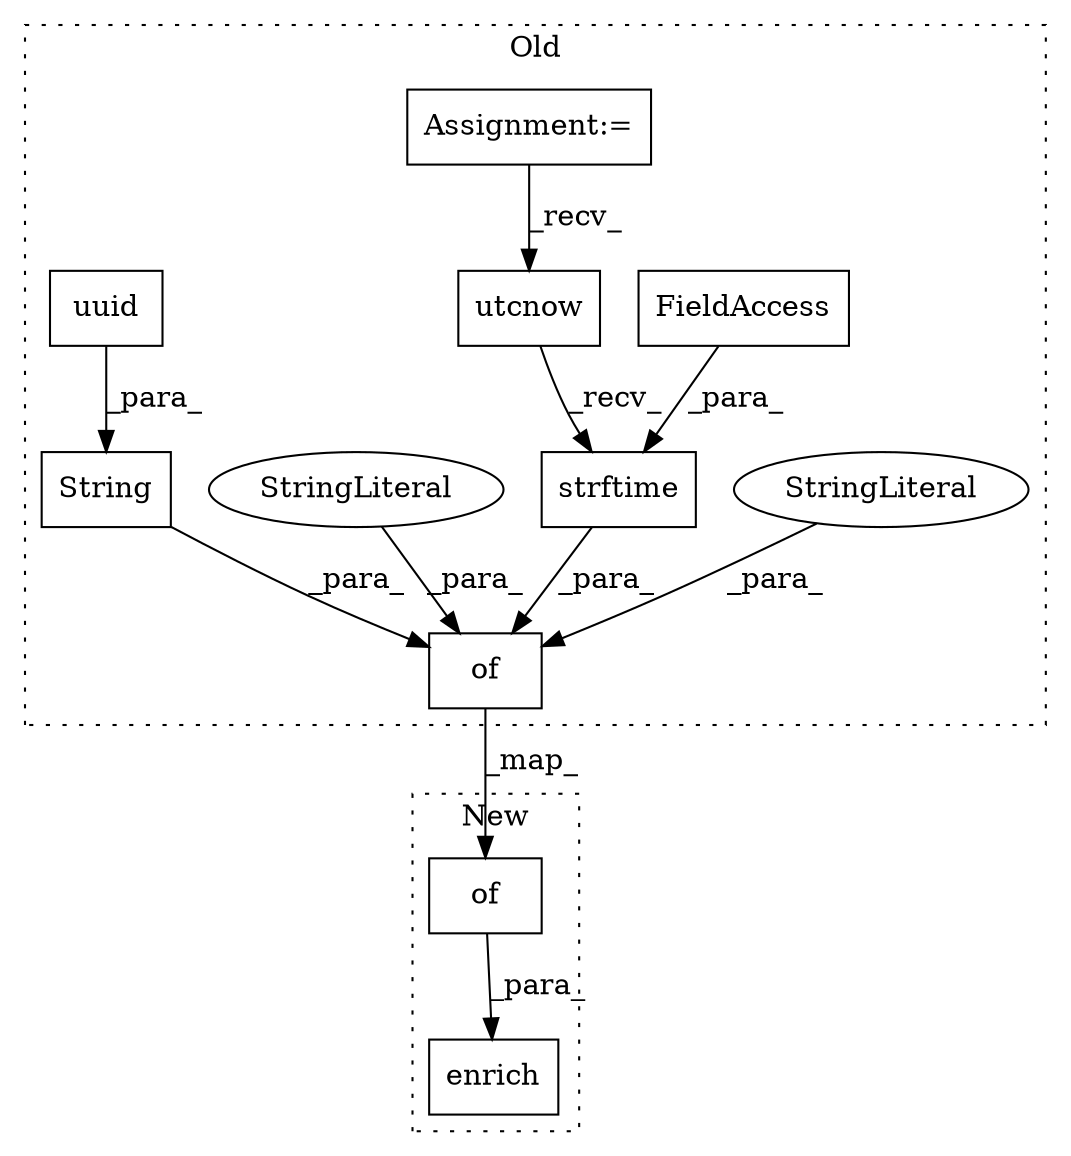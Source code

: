 digraph G {
subgraph cluster0 {
1 [label="utcnow" a="32" s="27262" l="8" shape="box"];
3 [label="strftime" a="32" s="27271,27310" l="9,1" shape="box"];
4 [label="of" a="32" s="27202,27344" l="3,1" shape="box"];
6 [label="FieldAccess" a="22" s="27280" l="30" shape="box"];
7 [label="StringLiteral" a="45" s="27325" l="4" shape="ellipse"];
8 [label="Assignment:=" a="7" s="27049" l="8" shape="box"];
9 [label="String" a="32" s="27330,27343" l="7,1" shape="box"];
10 [label="StringLiteral" a="45" s="27241" l="11" shape="ellipse"];
11 [label="uuid" a="32" s="27337" l="6" shape="box"];
label = "Old";
style="dotted";
}
subgraph cluster1 {
2 [label="enrich" a="32" s="25374,25437" l="7,1" shape="box"];
5 [label="of" a="32" s="25385,25436" l="3,1" shape="box"];
label = "New";
style="dotted";
}
1 -> 3 [label="_recv_"];
3 -> 4 [label="_para_"];
4 -> 5 [label="_map_"];
5 -> 2 [label="_para_"];
6 -> 3 [label="_para_"];
7 -> 4 [label="_para_"];
8 -> 1 [label="_recv_"];
9 -> 4 [label="_para_"];
10 -> 4 [label="_para_"];
11 -> 9 [label="_para_"];
}